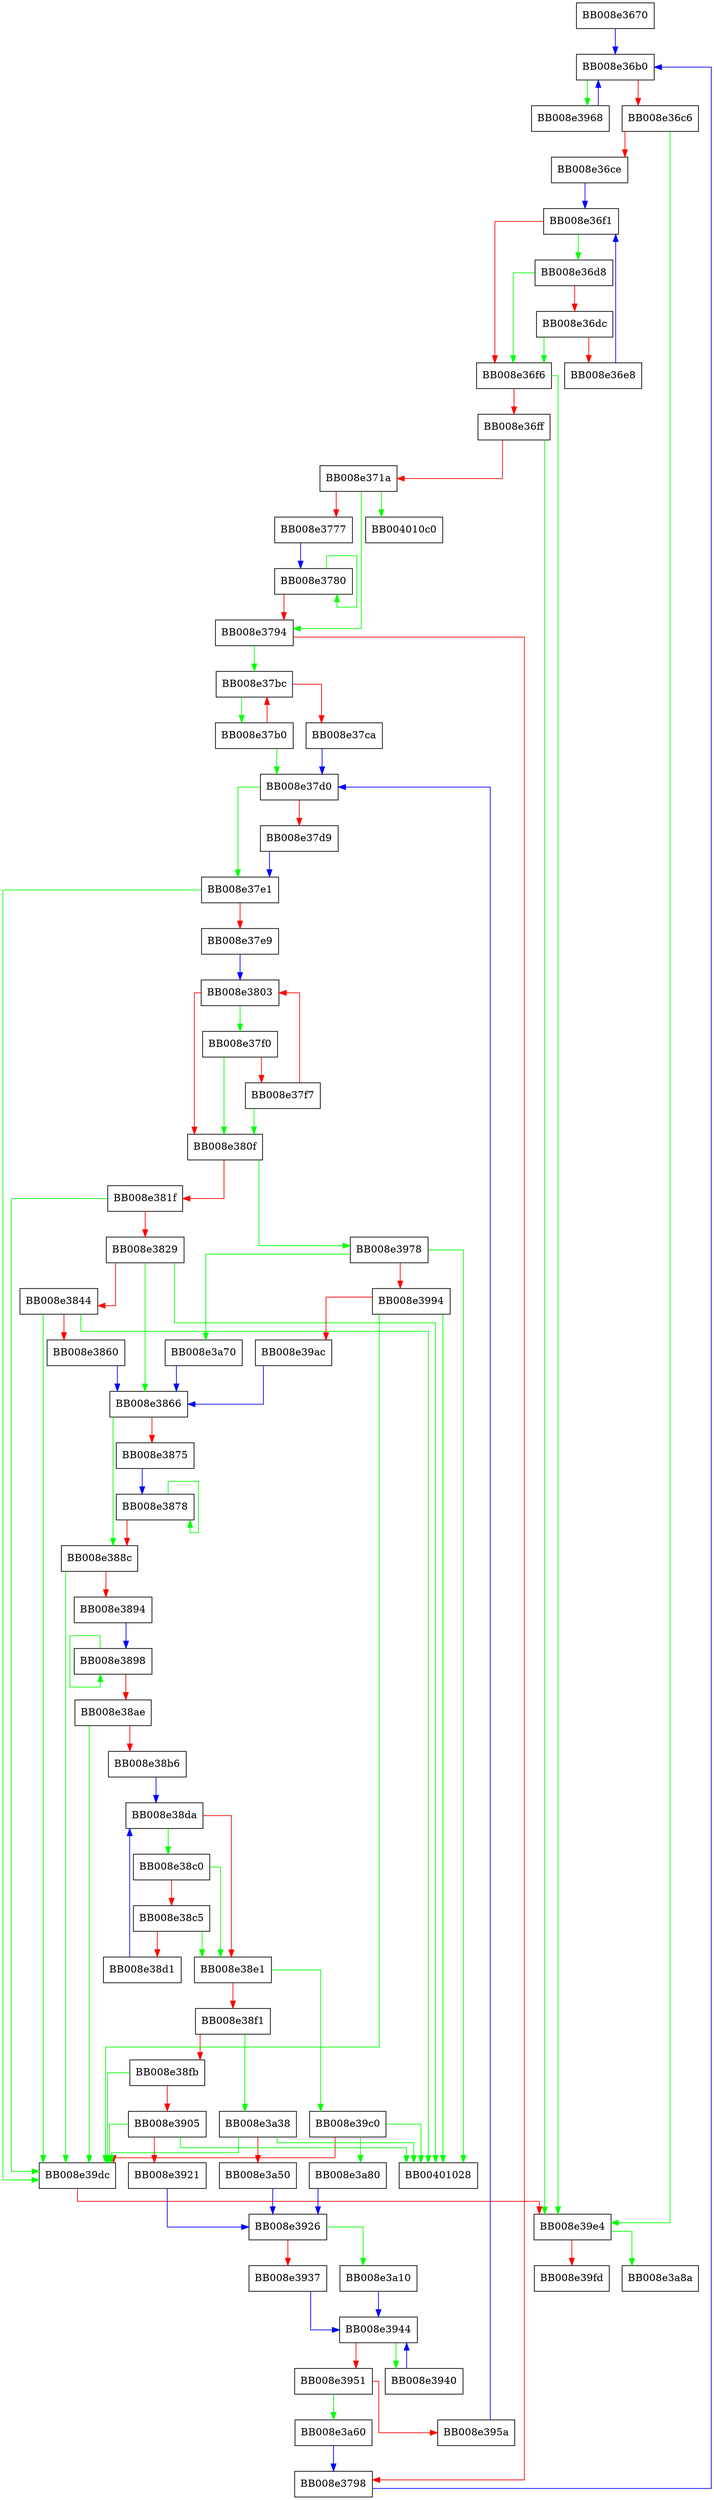 digraph nss_parse_service_list {
  node [shape="box"];
  graph [splines=ortho];
  BB008e3670 -> BB008e36b0 [color="blue"];
  BB008e36b0 -> BB008e3968 [color="green"];
  BB008e36b0 -> BB008e36c6 [color="red"];
  BB008e36c6 -> BB008e39e4 [color="green"];
  BB008e36c6 -> BB008e36ce [color="red"];
  BB008e36ce -> BB008e36f1 [color="blue"];
  BB008e36d8 -> BB008e36f6 [color="green"];
  BB008e36d8 -> BB008e36dc [color="red"];
  BB008e36dc -> BB008e36f6 [color="green"];
  BB008e36dc -> BB008e36e8 [color="red"];
  BB008e36e8 -> BB008e36f1 [color="blue"];
  BB008e36f1 -> BB008e36d8 [color="green"];
  BB008e36f1 -> BB008e36f6 [color="red"];
  BB008e36f6 -> BB008e39e4 [color="green"];
  BB008e36f6 -> BB008e36ff [color="red"];
  BB008e36ff -> BB008e39e4 [color="green"];
  BB008e36ff -> BB008e371a [color="red"];
  BB008e371a -> BB004010c0 [color="green"];
  BB008e371a -> BB008e3794 [color="green"];
  BB008e371a -> BB008e3777 [color="red"];
  BB008e3777 -> BB008e3780 [color="blue"];
  BB008e3780 -> BB008e3780 [color="green"];
  BB008e3780 -> BB008e3794 [color="red"];
  BB008e3794 -> BB008e37bc [color="green"];
  BB008e3794 -> BB008e3798 [color="red"];
  BB008e3798 -> BB008e36b0 [color="blue"];
  BB008e37b0 -> BB008e37d0 [color="green"];
  BB008e37b0 -> BB008e37bc [color="red"];
  BB008e37bc -> BB008e37b0 [color="green"];
  BB008e37bc -> BB008e37ca [color="red"];
  BB008e37ca -> BB008e37d0 [color="blue"];
  BB008e37d0 -> BB008e37e1 [color="green"];
  BB008e37d0 -> BB008e37d9 [color="red"];
  BB008e37d9 -> BB008e37e1 [color="blue"];
  BB008e37e1 -> BB008e39dc [color="green"];
  BB008e37e1 -> BB008e37e9 [color="red"];
  BB008e37e9 -> BB008e3803 [color="blue"];
  BB008e37f0 -> BB008e380f [color="green"];
  BB008e37f0 -> BB008e37f7 [color="red"];
  BB008e37f7 -> BB008e380f [color="green"];
  BB008e37f7 -> BB008e3803 [color="red"];
  BB008e3803 -> BB008e37f0 [color="green"];
  BB008e3803 -> BB008e380f [color="red"];
  BB008e380f -> BB008e3978 [color="green"];
  BB008e380f -> BB008e381f [color="red"];
  BB008e381f -> BB008e39dc [color="green"];
  BB008e381f -> BB008e3829 [color="red"];
  BB008e3829 -> BB00401028 [color="green"];
  BB008e3829 -> BB008e3866 [color="green"];
  BB008e3829 -> BB008e3844 [color="red"];
  BB008e3844 -> BB00401028 [color="green"];
  BB008e3844 -> BB008e39dc [color="green"];
  BB008e3844 -> BB008e3860 [color="red"];
  BB008e3860 -> BB008e3866 [color="blue"];
  BB008e3866 -> BB008e388c [color="green"];
  BB008e3866 -> BB008e3875 [color="red"];
  BB008e3875 -> BB008e3878 [color="blue"];
  BB008e3878 -> BB008e3878 [color="green"];
  BB008e3878 -> BB008e388c [color="red"];
  BB008e388c -> BB008e39dc [color="green"];
  BB008e388c -> BB008e3894 [color="red"];
  BB008e3894 -> BB008e3898 [color="blue"];
  BB008e3898 -> BB008e3898 [color="green"];
  BB008e3898 -> BB008e38ae [color="red"];
  BB008e38ae -> BB008e39dc [color="green"];
  BB008e38ae -> BB008e38b6 [color="red"];
  BB008e38b6 -> BB008e38da [color="blue"];
  BB008e38c0 -> BB008e38e1 [color="green"];
  BB008e38c0 -> BB008e38c5 [color="red"];
  BB008e38c5 -> BB008e38e1 [color="green"];
  BB008e38c5 -> BB008e38d1 [color="red"];
  BB008e38d1 -> BB008e38da [color="blue"];
  BB008e38da -> BB008e38c0 [color="green"];
  BB008e38da -> BB008e38e1 [color="red"];
  BB008e38e1 -> BB008e39c0 [color="green"];
  BB008e38e1 -> BB008e38f1 [color="red"];
  BB008e38f1 -> BB008e3a38 [color="green"];
  BB008e38f1 -> BB008e38fb [color="red"];
  BB008e38fb -> BB008e39dc [color="green"];
  BB008e38fb -> BB008e3905 [color="red"];
  BB008e3905 -> BB00401028 [color="green"];
  BB008e3905 -> BB008e39dc [color="green"];
  BB008e3905 -> BB008e3921 [color="red"];
  BB008e3921 -> BB008e3926 [color="blue"];
  BB008e3926 -> BB008e3a10 [color="green"];
  BB008e3926 -> BB008e3937 [color="red"];
  BB008e3937 -> BB008e3944 [color="blue"];
  BB008e3940 -> BB008e3944 [color="blue"];
  BB008e3944 -> BB008e3940 [color="green"];
  BB008e3944 -> BB008e3951 [color="red"];
  BB008e3951 -> BB008e3a60 [color="green"];
  BB008e3951 -> BB008e395a [color="red"];
  BB008e395a -> BB008e37d0 [color="blue"];
  BB008e3968 -> BB008e36b0 [color="blue"];
  BB008e3978 -> BB00401028 [color="green"];
  BB008e3978 -> BB008e3a70 [color="green"];
  BB008e3978 -> BB008e3994 [color="red"];
  BB008e3994 -> BB00401028 [color="green"];
  BB008e3994 -> BB008e39dc [color="green"];
  BB008e3994 -> BB008e39ac [color="red"];
  BB008e39ac -> BB008e3866 [color="blue"];
  BB008e39c0 -> BB00401028 [color="green"];
  BB008e39c0 -> BB008e3a80 [color="green"];
  BB008e39c0 -> BB008e39dc [color="red"];
  BB008e39dc -> BB008e39e4 [color="red"];
  BB008e39e4 -> BB008e3a8a [color="green"];
  BB008e39e4 -> BB008e39fd [color="red"];
  BB008e3a10 -> BB008e3944 [color="blue"];
  BB008e3a38 -> BB00401028 [color="green"];
  BB008e3a38 -> BB008e39dc [color="green"];
  BB008e3a38 -> BB008e3a50 [color="red"];
  BB008e3a50 -> BB008e3926 [color="blue"];
  BB008e3a60 -> BB008e3798 [color="blue"];
  BB008e3a70 -> BB008e3866 [color="blue"];
  BB008e3a80 -> BB008e3926 [color="blue"];
}